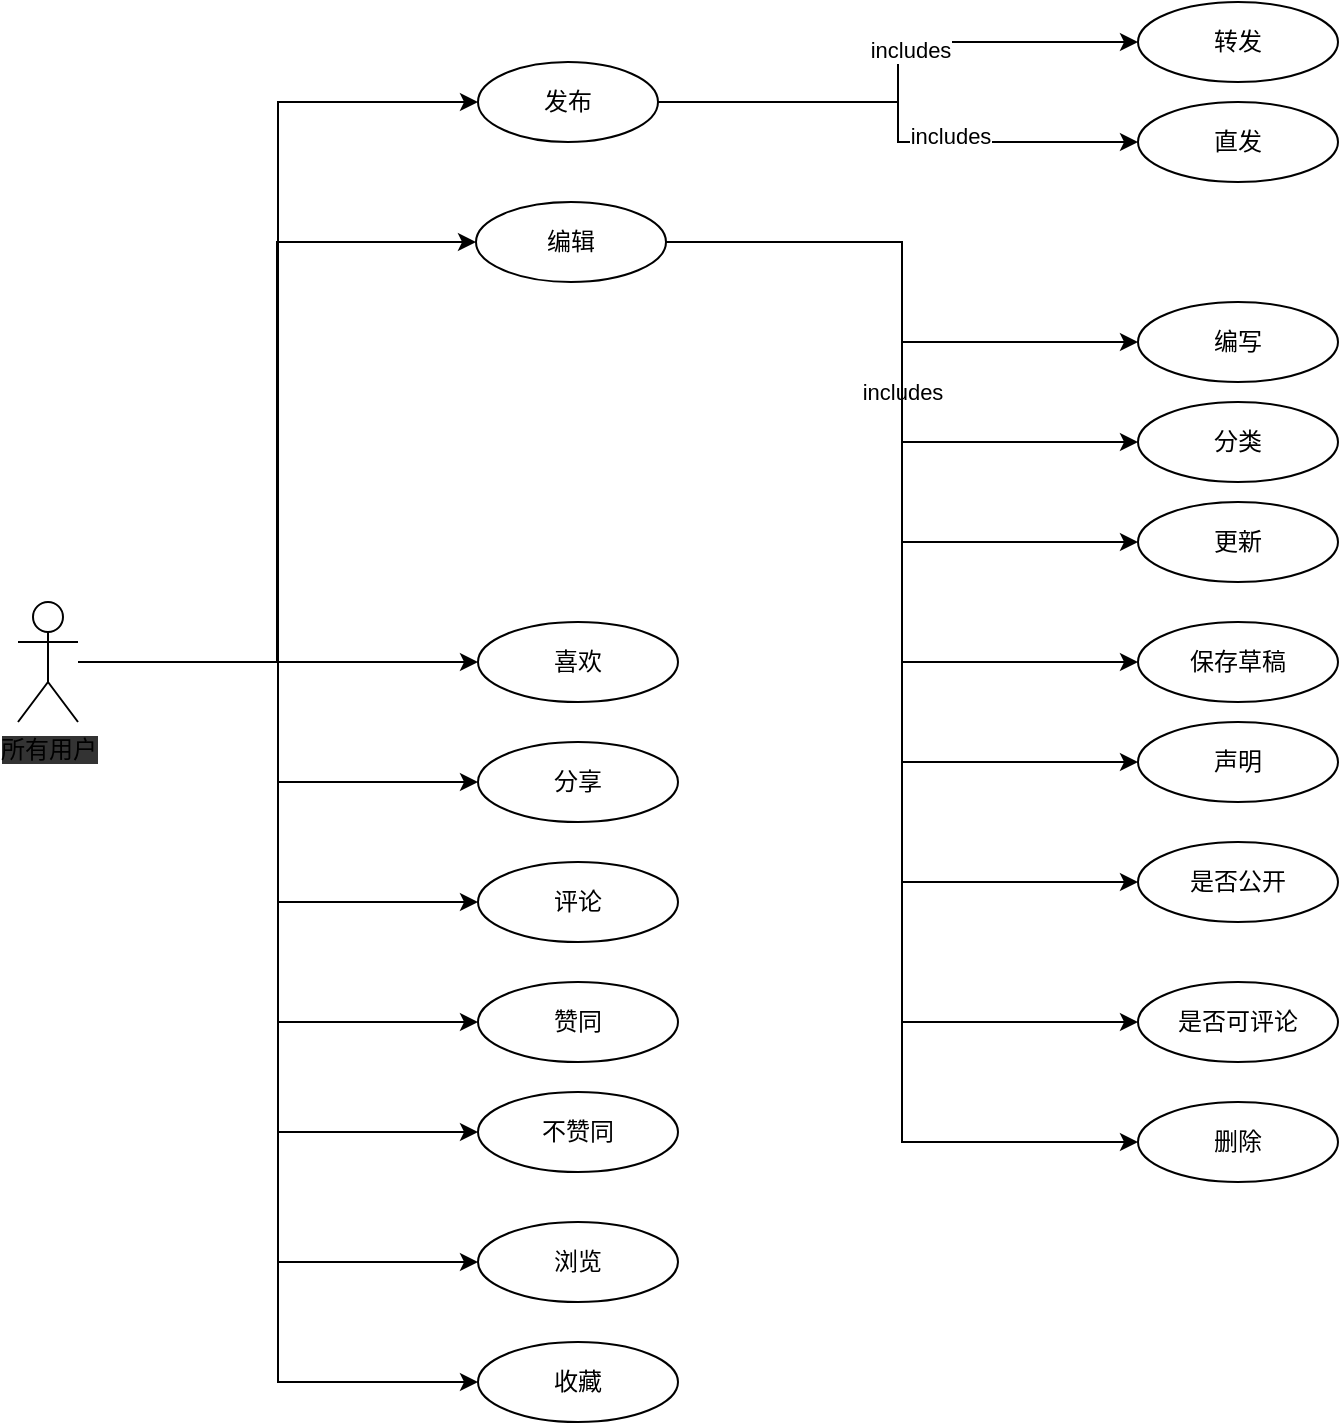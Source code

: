 <mxfile version="13.1.3">
    <diagram id="6hGFLwfOUW9BJ-s0fimq" name="Page-1">
        <mxGraphModel dx="1378" dy="860" grid="1" gridSize="10" guides="1" tooltips="1" connect="1" arrows="1" fold="1" page="1" pageScale="1" pageWidth="1169" pageHeight="1654" math="0" shadow="0">
            <root>
                <mxCell id="0"/>
                <mxCell id="1" parent="0"/>
                <mxCell id="50" style="edgeStyle=orthogonalEdgeStyle;rounded=0;orthogonalLoop=1;jettySize=auto;html=1;entryX=0;entryY=0.5;entryDx=0;entryDy=0;" edge="1" parent="1" source="2" target="3">
                    <mxGeometry relative="1" as="geometry"/>
                </mxCell>
                <mxCell id="51" style="edgeStyle=orthogonalEdgeStyle;rounded=0;orthogonalLoop=1;jettySize=auto;html=1;entryX=0;entryY=0.5;entryDx=0;entryDy=0;" edge="1" parent="1" source="2" target="8">
                    <mxGeometry relative="1" as="geometry"/>
                </mxCell>
                <mxCell id="52" style="edgeStyle=orthogonalEdgeStyle;rounded=0;orthogonalLoop=1;jettySize=auto;html=1;entryX=0;entryY=0.5;entryDx=0;entryDy=0;" edge="1" parent="1" source="2" target="12">
                    <mxGeometry relative="1" as="geometry"/>
                </mxCell>
                <mxCell id="53" style="edgeStyle=orthogonalEdgeStyle;rounded=0;orthogonalLoop=1;jettySize=auto;html=1;entryX=0;entryY=0.5;entryDx=0;entryDy=0;" edge="1" parent="1" source="2" target="13">
                    <mxGeometry relative="1" as="geometry"/>
                </mxCell>
                <mxCell id="54" style="edgeStyle=orthogonalEdgeStyle;rounded=0;orthogonalLoop=1;jettySize=auto;html=1;entryX=0;entryY=0.5;entryDx=0;entryDy=0;" edge="1" parent="1" source="2" target="9">
                    <mxGeometry relative="1" as="geometry"/>
                </mxCell>
                <mxCell id="55" style="edgeStyle=orthogonalEdgeStyle;rounded=0;orthogonalLoop=1;jettySize=auto;html=1;entryX=0;entryY=0.5;entryDx=0;entryDy=0;" edge="1" parent="1" source="2" target="10">
                    <mxGeometry relative="1" as="geometry"/>
                </mxCell>
                <mxCell id="56" style="edgeStyle=orthogonalEdgeStyle;rounded=0;orthogonalLoop=1;jettySize=auto;html=1;entryX=0;entryY=0.5;entryDx=0;entryDy=0;" edge="1" parent="1" source="2" target="19">
                    <mxGeometry relative="1" as="geometry"/>
                </mxCell>
                <mxCell id="57" style="edgeStyle=orthogonalEdgeStyle;rounded=0;orthogonalLoop=1;jettySize=auto;html=1;entryX=0;entryY=0.5;entryDx=0;entryDy=0;" edge="1" parent="1" source="2" target="20">
                    <mxGeometry relative="1" as="geometry"/>
                </mxCell>
                <mxCell id="58" style="edgeStyle=orthogonalEdgeStyle;rounded=0;orthogonalLoop=1;jettySize=auto;html=1;entryX=0;entryY=0.5;entryDx=0;entryDy=0;" edge="1" parent="1" source="2" target="11">
                    <mxGeometry relative="1" as="geometry"/>
                </mxCell>
                <mxCell id="2" value="&lt;span style=&quot;background-color: rgb(51 , 51 , 51)&quot;&gt;所有用户&lt;/span&gt;" style="shape=umlActor;verticalLabelPosition=bottom;labelBackgroundColor=#ffffff;verticalAlign=top;html=1;outlineConnect=0;" parent="1" vertex="1">
                    <mxGeometry x="60" y="320" width="30" height="60" as="geometry"/>
                </mxCell>
                <mxCell id="23" style="edgeStyle=orthogonalEdgeStyle;rounded=0;orthogonalLoop=1;jettySize=auto;html=1;exitX=1;exitY=0.5;exitDx=0;exitDy=0;" edge="1" parent="1" source="3" target="22">
                    <mxGeometry relative="1" as="geometry"/>
                </mxCell>
                <mxCell id="24" value="includes" style="edgeLabel;html=1;align=center;verticalAlign=middle;resizable=0;points=[];" vertex="1" connectable="0" parent="23">
                    <mxGeometry x="0.154" y="-4" relative="1" as="geometry">
                        <mxPoint as="offset"/>
                    </mxGeometry>
                </mxCell>
                <mxCell id="26" style="edgeStyle=orthogonalEdgeStyle;rounded=0;orthogonalLoop=1;jettySize=auto;html=1;exitX=1;exitY=0.5;exitDx=0;exitDy=0;entryX=0;entryY=0.5;entryDx=0;entryDy=0;" edge="1" parent="1" source="3" target="25">
                    <mxGeometry relative="1" as="geometry"/>
                </mxCell>
                <mxCell id="27" value="includes" style="edgeLabel;html=1;align=center;verticalAlign=middle;resizable=0;points=[];" vertex="1" connectable="0" parent="26">
                    <mxGeometry x="0.277" y="3" relative="1" as="geometry">
                        <mxPoint as="offset"/>
                    </mxGeometry>
                </mxCell>
                <mxCell id="3" value="发布" style="ellipse;whiteSpace=wrap;html=1;" vertex="1" parent="1">
                    <mxGeometry x="290" y="50" width="90" height="40" as="geometry"/>
                </mxCell>
                <mxCell id="32" style="edgeStyle=orthogonalEdgeStyle;rounded=0;orthogonalLoop=1;jettySize=auto;html=1;entryX=0;entryY=0.5;entryDx=0;entryDy=0;" edge="1" parent="1" source="8" target="28">
                    <mxGeometry relative="1" as="geometry"/>
                </mxCell>
                <mxCell id="34" value="" style="edgeStyle=orthogonalEdgeStyle;rounded=0;orthogonalLoop=1;jettySize=auto;html=1;entryX=0;entryY=0.5;entryDx=0;entryDy=0;" edge="1" parent="1" source="8" target="29">
                    <mxGeometry relative="1" as="geometry"/>
                </mxCell>
                <mxCell id="35" value="includes" style="edgeStyle=orthogonalEdgeStyle;rounded=0;orthogonalLoop=1;jettySize=auto;html=1;entryX=0;entryY=0.5;entryDx=0;entryDy=0;" edge="1" parent="1" source="8" target="30">
                    <mxGeometry relative="1" as="geometry"/>
                </mxCell>
                <mxCell id="36" style="edgeStyle=orthogonalEdgeStyle;rounded=0;orthogonalLoop=1;jettySize=auto;html=1;entryX=0;entryY=0.5;entryDx=0;entryDy=0;" edge="1" parent="1" source="8" target="17">
                    <mxGeometry relative="1" as="geometry"/>
                </mxCell>
                <mxCell id="37" style="edgeStyle=orthogonalEdgeStyle;rounded=0;orthogonalLoop=1;jettySize=auto;html=1;entryX=0;entryY=0.5;entryDx=0;entryDy=0;" edge="1" parent="1" source="8" target="31">
                    <mxGeometry relative="1" as="geometry"/>
                </mxCell>
                <mxCell id="42" style="edgeStyle=orthogonalEdgeStyle;rounded=0;orthogonalLoop=1;jettySize=auto;html=1;entryX=0;entryY=0.5;entryDx=0;entryDy=0;" edge="1" parent="1" source="8" target="39">
                    <mxGeometry relative="1" as="geometry"/>
                </mxCell>
                <mxCell id="43" style="edgeStyle=orthogonalEdgeStyle;rounded=0;orthogonalLoop=1;jettySize=auto;html=1;entryX=0;entryY=0.5;entryDx=0;entryDy=0;" edge="1" parent="1" source="8" target="16">
                    <mxGeometry relative="1" as="geometry"/>
                </mxCell>
                <mxCell id="44" style="edgeStyle=orthogonalEdgeStyle;rounded=0;orthogonalLoop=1;jettySize=auto;html=1;entryX=0;entryY=0.5;entryDx=0;entryDy=0;" edge="1" parent="1" source="8" target="38">
                    <mxGeometry relative="1" as="geometry"/>
                </mxCell>
                <mxCell id="8" value="编辑" style="ellipse;whiteSpace=wrap;html=1;" vertex="1" parent="1">
                    <mxGeometry x="289" y="120" width="95" height="40" as="geometry"/>
                </mxCell>
                <mxCell id="9" value="评论" style="ellipse;whiteSpace=wrap;html=1;" vertex="1" parent="1">
                    <mxGeometry x="290" y="450" width="100" height="40" as="geometry"/>
                </mxCell>
                <mxCell id="10" value="赞同" style="ellipse;whiteSpace=wrap;html=1;" vertex="1" parent="1">
                    <mxGeometry x="290" y="510" width="100" height="40" as="geometry"/>
                </mxCell>
                <mxCell id="11" value="收藏" style="ellipse;whiteSpace=wrap;html=1;" vertex="1" parent="1">
                    <mxGeometry x="290" y="690" width="100" height="40" as="geometry"/>
                </mxCell>
                <mxCell id="12" value="喜欢" style="ellipse;whiteSpace=wrap;html=1;" vertex="1" parent="1">
                    <mxGeometry x="290" y="330" width="100" height="40" as="geometry"/>
                </mxCell>
                <mxCell id="13" value="分享" style="ellipse;whiteSpace=wrap;html=1;" vertex="1" parent="1">
                    <mxGeometry x="290" y="390" width="100" height="40" as="geometry"/>
                </mxCell>
                <mxCell id="16" value="删除" style="ellipse;whiteSpace=wrap;html=1;" vertex="1" parent="1">
                    <mxGeometry x="620" y="570" width="100" height="40" as="geometry"/>
                </mxCell>
                <mxCell id="17" value="保存草稿" style="ellipse;whiteSpace=wrap;html=1;" vertex="1" parent="1">
                    <mxGeometry x="620" y="330" width="100" height="40" as="geometry"/>
                </mxCell>
                <mxCell id="19" value="不赞同" style="ellipse;whiteSpace=wrap;html=1;" vertex="1" parent="1">
                    <mxGeometry x="290" y="565" width="100" height="40" as="geometry"/>
                </mxCell>
                <mxCell id="20" value="浏览" style="ellipse;whiteSpace=wrap;html=1;" vertex="1" parent="1">
                    <mxGeometry x="290" y="630" width="100" height="40" as="geometry"/>
                </mxCell>
                <mxCell id="22" value="转发" style="ellipse;whiteSpace=wrap;html=1;" vertex="1" parent="1">
                    <mxGeometry x="620" y="20" width="100" height="40" as="geometry"/>
                </mxCell>
                <mxCell id="25" value="直发" style="ellipse;whiteSpace=wrap;html=1;" vertex="1" parent="1">
                    <mxGeometry x="620" y="70" width="100" height="40" as="geometry"/>
                </mxCell>
                <mxCell id="28" value="编写" style="ellipse;whiteSpace=wrap;html=1;" vertex="1" parent="1">
                    <mxGeometry x="620" y="170" width="100" height="40" as="geometry"/>
                </mxCell>
                <mxCell id="29" value="分类" style="ellipse;whiteSpace=wrap;html=1;" vertex="1" parent="1">
                    <mxGeometry x="620" y="220" width="100" height="40" as="geometry"/>
                </mxCell>
                <mxCell id="30" value="更新" style="ellipse;whiteSpace=wrap;html=1;" vertex="1" parent="1">
                    <mxGeometry x="620" y="270" width="100" height="40" as="geometry"/>
                </mxCell>
                <mxCell id="31" value="声明" style="ellipse;whiteSpace=wrap;html=1;" vertex="1" parent="1">
                    <mxGeometry x="620" y="380" width="100" height="40" as="geometry"/>
                </mxCell>
                <mxCell id="38" value="是否公开" style="ellipse;whiteSpace=wrap;html=1;" vertex="1" parent="1">
                    <mxGeometry x="620" y="440" width="100" height="40" as="geometry"/>
                </mxCell>
                <mxCell id="39" value="是否可评论" style="ellipse;whiteSpace=wrap;html=1;" vertex="1" parent="1">
                    <mxGeometry x="620" y="510" width="100" height="40" as="geometry"/>
                </mxCell>
            </root>
        </mxGraphModel>
    </diagram>
</mxfile>